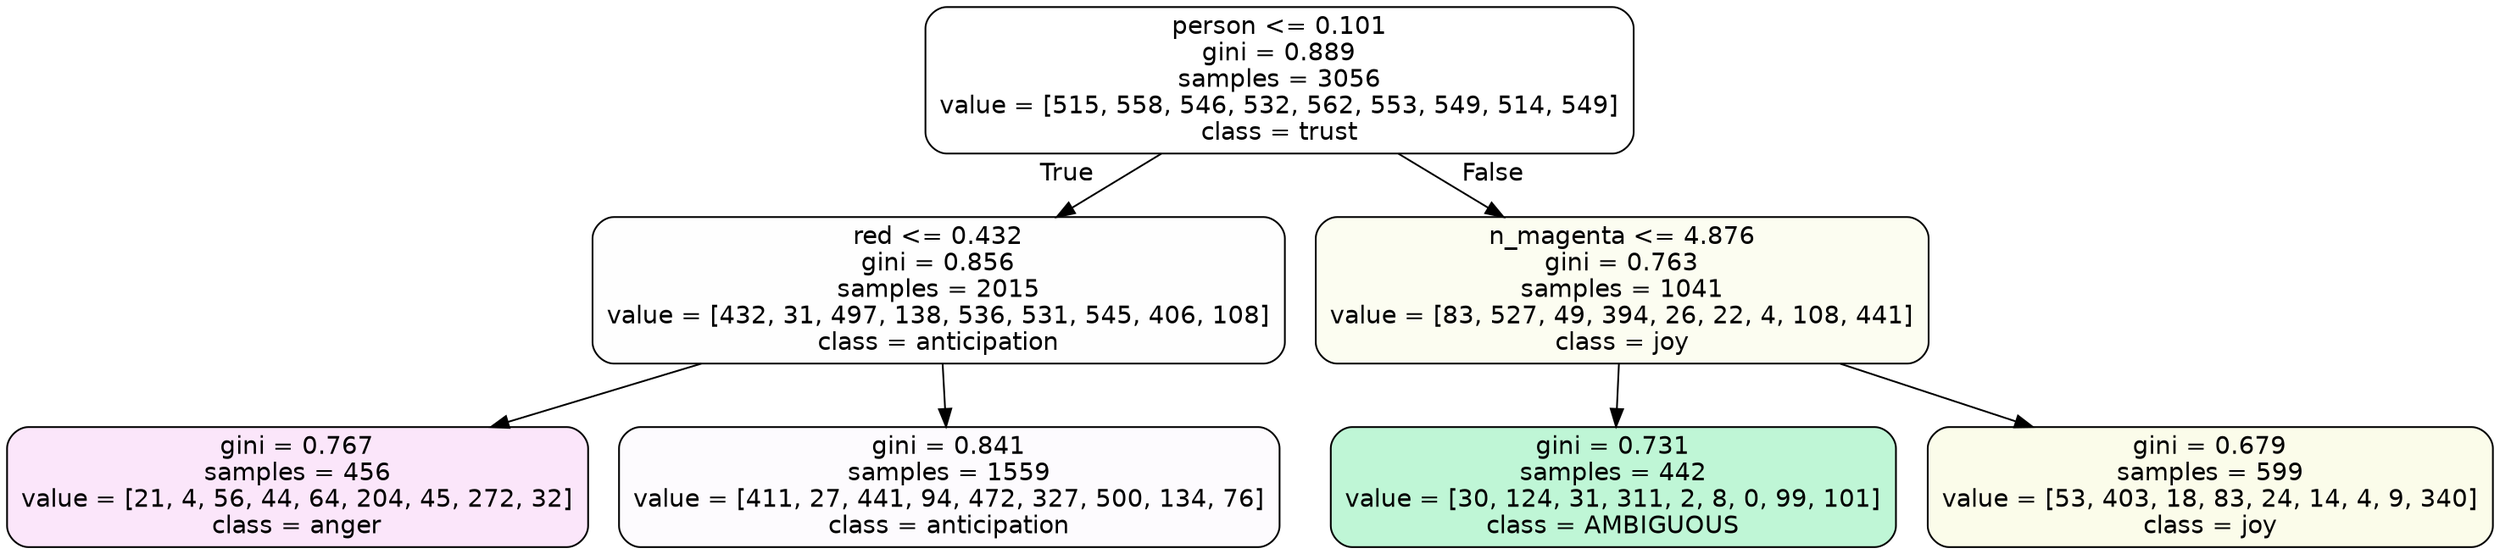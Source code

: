 digraph Tree {
node [shape=box, style="filled, rounded", color="black", fontname=helvetica] ;
edge [fontname=helvetica] ;
0 [label="person <= 0.101\ngini = 0.889\nsamples = 3056\nvalue = [515, 558, 546, 532, 562, 553, 549, 514, 549]\nclass = trust", fillcolor="#39d7e500"] ;
1 [label="red <= 0.432\ngini = 0.856\nsamples = 2015\nvalue = [432, 31, 497, 138, 536, 531, 545, 406, 108]\nclass = anticipation", fillcolor="#8139e501"] ;
0 -> 1 [labeldistance=2.5, labelangle=45, headlabel="True"] ;
2 [label="gini = 0.767\nsamples = 456\nvalue = [21, 4, 56, 44, 64, 204, 45, 272, 32]\nclass = anger", fillcolor="#e539d720"] ;
1 -> 2 ;
3 [label="gini = 0.841\nsamples = 1559\nvalue = [411, 27, 441, 94, 472, 327, 500, 134, 76]\nclass = anticipation", fillcolor="#8139e504"] ;
1 -> 3 ;
4 [label="n_magenta <= 4.876\ngini = 0.763\nsamples = 1041\nvalue = [83, 527, 49, 394, 26, 22, 4, 108, 441]\nclass = joy", fillcolor="#d7e53912"] ;
0 -> 4 [labeldistance=2.5, labelangle=-45, headlabel="False"] ;
5 [label="gini = 0.731\nsamples = 442\nvalue = [30, 124, 31, 311, 2, 8, 0, 99, 101]\nclass = AMBIGUOUS", fillcolor="#39e58152"] ;
4 -> 5 ;
6 [label="gini = 0.679\nsamples = 599\nvalue = [53, 403, 18, 83, 24, 14, 4, 9, 340]\nclass = joy", fillcolor="#d7e5391a"] ;
4 -> 6 ;
}